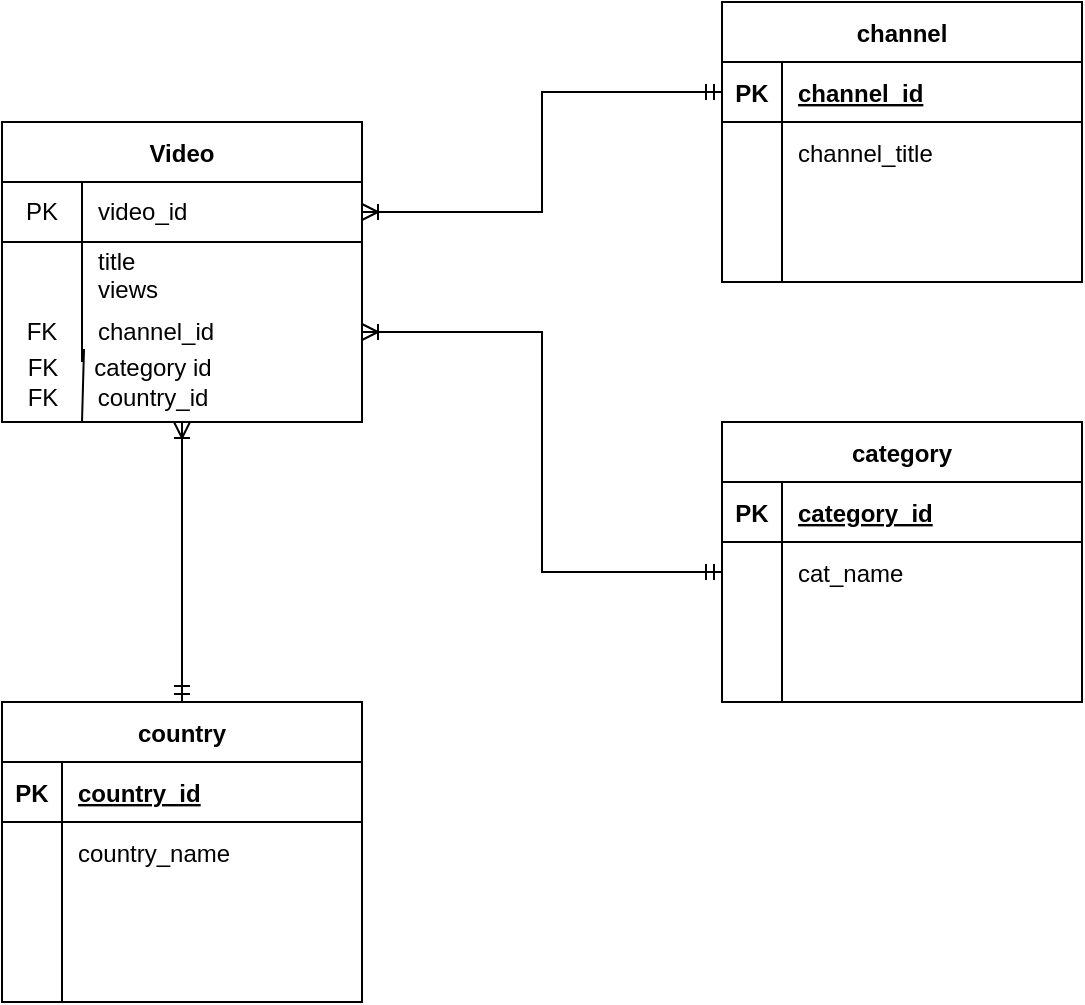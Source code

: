 <mxfile version="15.9.4" type="device"><diagram id="R2lEEEUBdFMjLlhIrx00" name="Page-1"><mxGraphModel dx="862" dy="450" grid="1" gridSize="10" guides="1" tooltips="1" connect="1" arrows="1" fold="1" page="1" pageScale="1" pageWidth="850" pageHeight="1100" math="0" shadow="0" extFonts="Permanent Marker^https://fonts.googleapis.com/css?family=Permanent+Marker"><root><mxCell id="0"/><mxCell id="1" parent="0"/><mxCell id="6T2A3ENvG6SFPS59XF7U-42" style="edgeStyle=orthogonalEdgeStyle;rounded=0;orthogonalLoop=1;jettySize=auto;html=1;exitX=0.5;exitY=1;exitDx=0;exitDy=0;entryX=0.5;entryY=0;entryDx=0;entryDy=0;startArrow=ERoneToMany;startFill=0;endArrow=ERmandOne;endFill=0;" parent="1" source="6T2A3ENvG6SFPS59XF7U-1" target="6T2A3ENvG6SFPS59XF7U-29" edge="1"><mxGeometry relative="1" as="geometry"/></mxCell><mxCell id="6T2A3ENvG6SFPS59XF7U-1" value="Video" style="shape=table;startSize=30;container=1;collapsible=0;childLayout=tableLayout;fixedRows=1;rowLines=0;fontStyle=1;align=center;pointerEvents=1;" parent="1" vertex="1"><mxGeometry x="90" y="90" width="180" height="150" as="geometry"/></mxCell><mxCell id="6T2A3ENvG6SFPS59XF7U-2" value="" style="shape=partialRectangle;html=1;whiteSpace=wrap;collapsible=0;dropTarget=0;pointerEvents=1;fillColor=none;top=0;left=0;bottom=1;right=0;points=[[0,0.5],[1,0.5]];portConstraint=eastwest;" parent="6T2A3ENvG6SFPS59XF7U-1" vertex="1"><mxGeometry y="30" width="180" height="30" as="geometry"/></mxCell><mxCell id="6T2A3ENvG6SFPS59XF7U-3" value="PK" style="shape=partialRectangle;html=1;whiteSpace=wrap;connectable=0;fillColor=none;top=0;left=0;bottom=0;right=0;overflow=hidden;pointerEvents=1;" parent="6T2A3ENvG6SFPS59XF7U-2" vertex="1"><mxGeometry width="40" height="30" as="geometry"><mxRectangle width="40" height="30" as="alternateBounds"/></mxGeometry></mxCell><mxCell id="6T2A3ENvG6SFPS59XF7U-4" value="video_id" style="shape=partialRectangle;html=1;whiteSpace=wrap;connectable=0;fillColor=none;top=0;left=0;bottom=0;right=0;align=left;spacingLeft=6;overflow=hidden;pointerEvents=1;" parent="6T2A3ENvG6SFPS59XF7U-2" vertex="1"><mxGeometry x="40" width="140" height="30" as="geometry"><mxRectangle width="140" height="30" as="alternateBounds"/></mxGeometry></mxCell><mxCell id="6T2A3ENvG6SFPS59XF7U-5" value="" style="shape=partialRectangle;html=1;whiteSpace=wrap;collapsible=0;dropTarget=0;pointerEvents=1;fillColor=none;top=0;left=0;bottom=0;right=0;points=[[0,0.5],[1,0.5]];portConstraint=eastwest;" parent="6T2A3ENvG6SFPS59XF7U-1" vertex="1"><mxGeometry y="60" width="180" height="30" as="geometry"/></mxCell><mxCell id="6T2A3ENvG6SFPS59XF7U-6" value="" style="shape=partialRectangle;html=1;whiteSpace=wrap;connectable=0;fillColor=none;top=0;left=0;bottom=0;right=0;overflow=hidden;pointerEvents=1;" parent="6T2A3ENvG6SFPS59XF7U-5" vertex="1"><mxGeometry width="40" height="30" as="geometry"><mxRectangle width="40" height="30" as="alternateBounds"/></mxGeometry></mxCell><mxCell id="6T2A3ENvG6SFPS59XF7U-7" value="title&lt;br&gt;views" style="shape=partialRectangle;html=1;whiteSpace=wrap;connectable=0;fillColor=none;top=0;left=0;bottom=0;right=0;align=left;spacingLeft=6;overflow=hidden;pointerEvents=1;" parent="6T2A3ENvG6SFPS59XF7U-5" vertex="1"><mxGeometry x="40" width="140" height="30" as="geometry"><mxRectangle width="140" height="30" as="alternateBounds"/></mxGeometry></mxCell><mxCell id="6T2A3ENvG6SFPS59XF7U-8" value="" style="shape=partialRectangle;html=1;whiteSpace=wrap;collapsible=0;dropTarget=0;pointerEvents=1;fillColor=none;top=0;left=0;bottom=0;right=0;points=[[0,0.5],[1,0.5]];portConstraint=eastwest;" parent="6T2A3ENvG6SFPS59XF7U-1" vertex="1"><mxGeometry y="90" width="180" height="30" as="geometry"/></mxCell><mxCell id="6T2A3ENvG6SFPS59XF7U-9" value="FK" style="shape=partialRectangle;html=1;whiteSpace=wrap;connectable=0;fillColor=none;top=0;left=0;bottom=0;right=0;overflow=hidden;pointerEvents=1;" parent="6T2A3ENvG6SFPS59XF7U-8" vertex="1"><mxGeometry width="40" height="30" as="geometry"><mxRectangle width="40" height="30" as="alternateBounds"/></mxGeometry></mxCell><mxCell id="6T2A3ENvG6SFPS59XF7U-10" value="channel_id" style="shape=partialRectangle;html=1;whiteSpace=wrap;connectable=0;fillColor=none;top=0;left=0;bottom=0;right=0;align=left;spacingLeft=6;overflow=hidden;pointerEvents=1;" parent="6T2A3ENvG6SFPS59XF7U-8" vertex="1"><mxGeometry x="40" width="140" height="30" as="geometry"><mxRectangle width="140" height="30" as="alternateBounds"/></mxGeometry></mxCell><mxCell id="6T2A3ENvG6SFPS59XF7U-11" value="FK&lt;br&gt;FK" style="text;html=1;align=center;verticalAlign=middle;resizable=0;points=[];autosize=1;strokeColor=none;fillColor=none;" parent="1" vertex="1"><mxGeometry x="95" y="205" width="30" height="30" as="geometry"/></mxCell><mxCell id="6T2A3ENvG6SFPS59XF7U-12" value="category id&lt;br&gt;country_id" style="text;html=1;align=center;verticalAlign=middle;resizable=0;points=[];autosize=1;strokeColor=none;fillColor=none;" parent="1" vertex="1"><mxGeometry x="130" y="205" width="70" height="30" as="geometry"/></mxCell><mxCell id="6T2A3ENvG6SFPS59XF7U-14" value="" style="endArrow=none;html=1;rounded=0;entryX=1.2;entryY=-0.05;entryDx=0;entryDy=0;entryPerimeter=0;" parent="1" target="6T2A3ENvG6SFPS59XF7U-11" edge="1"><mxGeometry width="50" height="50" relative="1" as="geometry"><mxPoint x="130" y="240" as="sourcePoint"/><mxPoint x="450" y="210" as="targetPoint"/></mxGeometry></mxCell><mxCell id="6T2A3ENvG6SFPS59XF7U-16" value="channel" style="shape=table;startSize=30;container=1;collapsible=1;childLayout=tableLayout;fixedRows=1;rowLines=0;fontStyle=1;align=center;resizeLast=1;" parent="1" vertex="1"><mxGeometry x="450" y="30" width="180" height="140" as="geometry"/></mxCell><mxCell id="6T2A3ENvG6SFPS59XF7U-17" value="" style="shape=partialRectangle;collapsible=0;dropTarget=0;pointerEvents=0;fillColor=none;top=0;left=0;bottom=1;right=0;points=[[0,0.5],[1,0.5]];portConstraint=eastwest;" parent="6T2A3ENvG6SFPS59XF7U-16" vertex="1"><mxGeometry y="30" width="180" height="30" as="geometry"/></mxCell><mxCell id="6T2A3ENvG6SFPS59XF7U-18" value="PK" style="shape=partialRectangle;connectable=0;fillColor=none;top=0;left=0;bottom=0;right=0;fontStyle=1;overflow=hidden;" parent="6T2A3ENvG6SFPS59XF7U-17" vertex="1"><mxGeometry width="30" height="30" as="geometry"><mxRectangle width="30" height="30" as="alternateBounds"/></mxGeometry></mxCell><mxCell id="6T2A3ENvG6SFPS59XF7U-19" value="channel_id" style="shape=partialRectangle;connectable=0;fillColor=none;top=0;left=0;bottom=0;right=0;align=left;spacingLeft=6;fontStyle=5;overflow=hidden;" parent="6T2A3ENvG6SFPS59XF7U-17" vertex="1"><mxGeometry x="30" width="150" height="30" as="geometry"><mxRectangle width="150" height="30" as="alternateBounds"/></mxGeometry></mxCell><mxCell id="6T2A3ENvG6SFPS59XF7U-20" value="" style="shape=partialRectangle;collapsible=0;dropTarget=0;pointerEvents=0;fillColor=none;top=0;left=0;bottom=0;right=0;points=[[0,0.5],[1,0.5]];portConstraint=eastwest;" parent="6T2A3ENvG6SFPS59XF7U-16" vertex="1"><mxGeometry y="60" width="180" height="30" as="geometry"/></mxCell><mxCell id="6T2A3ENvG6SFPS59XF7U-21" value="" style="shape=partialRectangle;connectable=0;fillColor=none;top=0;left=0;bottom=0;right=0;editable=1;overflow=hidden;" parent="6T2A3ENvG6SFPS59XF7U-20" vertex="1"><mxGeometry width="30" height="30" as="geometry"><mxRectangle width="30" height="30" as="alternateBounds"/></mxGeometry></mxCell><mxCell id="6T2A3ENvG6SFPS59XF7U-22" value="channel_title" style="shape=partialRectangle;connectable=0;fillColor=none;top=0;left=0;bottom=0;right=0;align=left;spacingLeft=6;overflow=hidden;" parent="6T2A3ENvG6SFPS59XF7U-20" vertex="1"><mxGeometry x="30" width="150" height="30" as="geometry"><mxRectangle width="150" height="30" as="alternateBounds"/></mxGeometry></mxCell><mxCell id="6T2A3ENvG6SFPS59XF7U-23" value="" style="shape=partialRectangle;collapsible=0;dropTarget=0;pointerEvents=0;fillColor=none;top=0;left=0;bottom=0;right=0;points=[[0,0.5],[1,0.5]];portConstraint=eastwest;" parent="6T2A3ENvG6SFPS59XF7U-16" vertex="1"><mxGeometry y="90" width="180" height="30" as="geometry"/></mxCell><mxCell id="6T2A3ENvG6SFPS59XF7U-24" value="" style="shape=partialRectangle;connectable=0;fillColor=none;top=0;left=0;bottom=0;right=0;editable=1;overflow=hidden;" parent="6T2A3ENvG6SFPS59XF7U-23" vertex="1"><mxGeometry width="30" height="30" as="geometry"><mxRectangle width="30" height="30" as="alternateBounds"/></mxGeometry></mxCell><mxCell id="6T2A3ENvG6SFPS59XF7U-25" value="" style="shape=partialRectangle;connectable=0;fillColor=none;top=0;left=0;bottom=0;right=0;align=left;spacingLeft=6;overflow=hidden;" parent="6T2A3ENvG6SFPS59XF7U-23" vertex="1"><mxGeometry x="30" width="150" height="30" as="geometry"><mxRectangle width="150" height="30" as="alternateBounds"/></mxGeometry></mxCell><mxCell id="6T2A3ENvG6SFPS59XF7U-26" value="" style="shape=partialRectangle;collapsible=0;dropTarget=0;pointerEvents=0;fillColor=none;top=0;left=0;bottom=0;right=0;points=[[0,0.5],[1,0.5]];portConstraint=eastwest;" parent="6T2A3ENvG6SFPS59XF7U-16" vertex="1"><mxGeometry y="120" width="180" height="20" as="geometry"/></mxCell><mxCell id="6T2A3ENvG6SFPS59XF7U-27" value="" style="shape=partialRectangle;connectable=0;fillColor=none;top=0;left=0;bottom=0;right=0;editable=1;overflow=hidden;" parent="6T2A3ENvG6SFPS59XF7U-26" vertex="1"><mxGeometry width="30" height="20" as="geometry"><mxRectangle width="30" height="20" as="alternateBounds"/></mxGeometry></mxCell><mxCell id="6T2A3ENvG6SFPS59XF7U-28" value="" style="shape=partialRectangle;connectable=0;fillColor=none;top=0;left=0;bottom=0;right=0;align=left;spacingLeft=6;overflow=hidden;" parent="6T2A3ENvG6SFPS59XF7U-26" vertex="1"><mxGeometry x="30" width="150" height="20" as="geometry"><mxRectangle width="150" height="20" as="alternateBounds"/></mxGeometry></mxCell><mxCell id="6T2A3ENvG6SFPS59XF7U-29" value="country" style="shape=table;startSize=30;container=1;collapsible=1;childLayout=tableLayout;fixedRows=1;rowLines=0;fontStyle=1;align=center;resizeLast=1;" parent="1" vertex="1"><mxGeometry x="90" y="380" width="180" height="150" as="geometry"/></mxCell><mxCell id="6T2A3ENvG6SFPS59XF7U-30" value="" style="shape=partialRectangle;collapsible=0;dropTarget=0;pointerEvents=0;fillColor=none;top=0;left=0;bottom=1;right=0;points=[[0,0.5],[1,0.5]];portConstraint=eastwest;" parent="6T2A3ENvG6SFPS59XF7U-29" vertex="1"><mxGeometry y="30" width="180" height="30" as="geometry"/></mxCell><mxCell id="6T2A3ENvG6SFPS59XF7U-31" value="PK" style="shape=partialRectangle;connectable=0;fillColor=none;top=0;left=0;bottom=0;right=0;fontStyle=1;overflow=hidden;" parent="6T2A3ENvG6SFPS59XF7U-30" vertex="1"><mxGeometry width="30" height="30" as="geometry"><mxRectangle width="30" height="30" as="alternateBounds"/></mxGeometry></mxCell><mxCell id="6T2A3ENvG6SFPS59XF7U-32" value="country_id" style="shape=partialRectangle;connectable=0;fillColor=none;top=0;left=0;bottom=0;right=0;align=left;spacingLeft=6;fontStyle=5;overflow=hidden;" parent="6T2A3ENvG6SFPS59XF7U-30" vertex="1"><mxGeometry x="30" width="150" height="30" as="geometry"><mxRectangle width="150" height="30" as="alternateBounds"/></mxGeometry></mxCell><mxCell id="6T2A3ENvG6SFPS59XF7U-33" value="" style="shape=partialRectangle;collapsible=0;dropTarget=0;pointerEvents=0;fillColor=none;top=0;left=0;bottom=0;right=0;points=[[0,0.5],[1,0.5]];portConstraint=eastwest;" parent="6T2A3ENvG6SFPS59XF7U-29" vertex="1"><mxGeometry y="60" width="180" height="30" as="geometry"/></mxCell><mxCell id="6T2A3ENvG6SFPS59XF7U-34" value="" style="shape=partialRectangle;connectable=0;fillColor=none;top=0;left=0;bottom=0;right=0;editable=1;overflow=hidden;" parent="6T2A3ENvG6SFPS59XF7U-33" vertex="1"><mxGeometry width="30" height="30" as="geometry"><mxRectangle width="30" height="30" as="alternateBounds"/></mxGeometry></mxCell><mxCell id="6T2A3ENvG6SFPS59XF7U-35" value="country_name" style="shape=partialRectangle;connectable=0;fillColor=none;top=0;left=0;bottom=0;right=0;align=left;spacingLeft=6;overflow=hidden;" parent="6T2A3ENvG6SFPS59XF7U-33" vertex="1"><mxGeometry x="30" width="150" height="30" as="geometry"><mxRectangle width="150" height="30" as="alternateBounds"/></mxGeometry></mxCell><mxCell id="6T2A3ENvG6SFPS59XF7U-36" value="" style="shape=partialRectangle;collapsible=0;dropTarget=0;pointerEvents=0;fillColor=none;top=0;left=0;bottom=0;right=0;points=[[0,0.5],[1,0.5]];portConstraint=eastwest;" parent="6T2A3ENvG6SFPS59XF7U-29" vertex="1"><mxGeometry y="90" width="180" height="30" as="geometry"/></mxCell><mxCell id="6T2A3ENvG6SFPS59XF7U-37" value="" style="shape=partialRectangle;connectable=0;fillColor=none;top=0;left=0;bottom=0;right=0;editable=1;overflow=hidden;" parent="6T2A3ENvG6SFPS59XF7U-36" vertex="1"><mxGeometry width="30" height="30" as="geometry"><mxRectangle width="30" height="30" as="alternateBounds"/></mxGeometry></mxCell><mxCell id="6T2A3ENvG6SFPS59XF7U-38" value="" style="shape=partialRectangle;connectable=0;fillColor=none;top=0;left=0;bottom=0;right=0;align=left;spacingLeft=6;overflow=hidden;" parent="6T2A3ENvG6SFPS59XF7U-36" vertex="1"><mxGeometry x="30" width="150" height="30" as="geometry"><mxRectangle width="150" height="30" as="alternateBounds"/></mxGeometry></mxCell><mxCell id="6T2A3ENvG6SFPS59XF7U-39" value="" style="shape=partialRectangle;collapsible=0;dropTarget=0;pointerEvents=0;fillColor=none;top=0;left=0;bottom=0;right=0;points=[[0,0.5],[1,0.5]];portConstraint=eastwest;" parent="6T2A3ENvG6SFPS59XF7U-29" vertex="1"><mxGeometry y="120" width="180" height="30" as="geometry"/></mxCell><mxCell id="6T2A3ENvG6SFPS59XF7U-40" value="" style="shape=partialRectangle;connectable=0;fillColor=none;top=0;left=0;bottom=0;right=0;editable=1;overflow=hidden;" parent="6T2A3ENvG6SFPS59XF7U-39" vertex="1"><mxGeometry width="30" height="30" as="geometry"><mxRectangle width="30" height="30" as="alternateBounds"/></mxGeometry></mxCell><mxCell id="6T2A3ENvG6SFPS59XF7U-41" value="" style="shape=partialRectangle;connectable=0;fillColor=none;top=0;left=0;bottom=0;right=0;align=left;spacingLeft=6;overflow=hidden;" parent="6T2A3ENvG6SFPS59XF7U-39" vertex="1"><mxGeometry x="30" width="150" height="30" as="geometry"><mxRectangle width="150" height="30" as="alternateBounds"/></mxGeometry></mxCell><mxCell id="6T2A3ENvG6SFPS59XF7U-43" style="edgeStyle=orthogonalEdgeStyle;rounded=0;orthogonalLoop=1;jettySize=auto;html=1;exitX=1;exitY=0.5;exitDx=0;exitDy=0;entryX=0;entryY=0.5;entryDx=0;entryDy=0;startArrow=ERoneToMany;startFill=0;endArrow=ERmandOne;endFill=0;" parent="1" source="6T2A3ENvG6SFPS59XF7U-2" target="6T2A3ENvG6SFPS59XF7U-17" edge="1"><mxGeometry relative="1" as="geometry"/></mxCell><mxCell id="PgoMgf_t7JNICIhNln6j-2" value="category" style="shape=table;startSize=30;container=1;collapsible=1;childLayout=tableLayout;fixedRows=1;rowLines=0;fontStyle=1;align=center;resizeLast=1;" vertex="1" parent="1"><mxGeometry x="450" y="240" width="180" height="140" as="geometry"/></mxCell><mxCell id="PgoMgf_t7JNICIhNln6j-3" value="" style="shape=partialRectangle;collapsible=0;dropTarget=0;pointerEvents=0;fillColor=none;top=0;left=0;bottom=1;right=0;points=[[0,0.5],[1,0.5]];portConstraint=eastwest;" vertex="1" parent="PgoMgf_t7JNICIhNln6j-2"><mxGeometry y="30" width="180" height="30" as="geometry"/></mxCell><mxCell id="PgoMgf_t7JNICIhNln6j-4" value="PK" style="shape=partialRectangle;connectable=0;fillColor=none;top=0;left=0;bottom=0;right=0;fontStyle=1;overflow=hidden;" vertex="1" parent="PgoMgf_t7JNICIhNln6j-3"><mxGeometry width="30" height="30" as="geometry"><mxRectangle width="30" height="30" as="alternateBounds"/></mxGeometry></mxCell><mxCell id="PgoMgf_t7JNICIhNln6j-5" value="category_id" style="shape=partialRectangle;connectable=0;fillColor=none;top=0;left=0;bottom=0;right=0;align=left;spacingLeft=6;fontStyle=5;overflow=hidden;" vertex="1" parent="PgoMgf_t7JNICIhNln6j-3"><mxGeometry x="30" width="150" height="30" as="geometry"><mxRectangle width="150" height="30" as="alternateBounds"/></mxGeometry></mxCell><mxCell id="PgoMgf_t7JNICIhNln6j-6" value="" style="shape=partialRectangle;collapsible=0;dropTarget=0;pointerEvents=0;fillColor=none;top=0;left=0;bottom=0;right=0;points=[[0,0.5],[1,0.5]];portConstraint=eastwest;" vertex="1" parent="PgoMgf_t7JNICIhNln6j-2"><mxGeometry y="60" width="180" height="30" as="geometry"/></mxCell><mxCell id="PgoMgf_t7JNICIhNln6j-7" value="" style="shape=partialRectangle;connectable=0;fillColor=none;top=0;left=0;bottom=0;right=0;editable=1;overflow=hidden;" vertex="1" parent="PgoMgf_t7JNICIhNln6j-6"><mxGeometry width="30" height="30" as="geometry"><mxRectangle width="30" height="30" as="alternateBounds"/></mxGeometry></mxCell><mxCell id="PgoMgf_t7JNICIhNln6j-8" value="cat_name" style="shape=partialRectangle;connectable=0;fillColor=none;top=0;left=0;bottom=0;right=0;align=left;spacingLeft=6;overflow=hidden;" vertex="1" parent="PgoMgf_t7JNICIhNln6j-6"><mxGeometry x="30" width="150" height="30" as="geometry"><mxRectangle width="150" height="30" as="alternateBounds"/></mxGeometry></mxCell><mxCell id="PgoMgf_t7JNICIhNln6j-9" value="" style="shape=partialRectangle;collapsible=0;dropTarget=0;pointerEvents=0;fillColor=none;top=0;left=0;bottom=0;right=0;points=[[0,0.5],[1,0.5]];portConstraint=eastwest;" vertex="1" parent="PgoMgf_t7JNICIhNln6j-2"><mxGeometry y="90" width="180" height="30" as="geometry"/></mxCell><mxCell id="PgoMgf_t7JNICIhNln6j-10" value="" style="shape=partialRectangle;connectable=0;fillColor=none;top=0;left=0;bottom=0;right=0;editable=1;overflow=hidden;" vertex="1" parent="PgoMgf_t7JNICIhNln6j-9"><mxGeometry width="30" height="30" as="geometry"><mxRectangle width="30" height="30" as="alternateBounds"/></mxGeometry></mxCell><mxCell id="PgoMgf_t7JNICIhNln6j-11" value="" style="shape=partialRectangle;connectable=0;fillColor=none;top=0;left=0;bottom=0;right=0;align=left;spacingLeft=6;overflow=hidden;" vertex="1" parent="PgoMgf_t7JNICIhNln6j-9"><mxGeometry x="30" width="150" height="30" as="geometry"><mxRectangle width="150" height="30" as="alternateBounds"/></mxGeometry></mxCell><mxCell id="PgoMgf_t7JNICIhNln6j-12" value="" style="shape=partialRectangle;collapsible=0;dropTarget=0;pointerEvents=0;fillColor=none;top=0;left=0;bottom=0;right=0;points=[[0,0.5],[1,0.5]];portConstraint=eastwest;" vertex="1" parent="PgoMgf_t7JNICIhNln6j-2"><mxGeometry y="120" width="180" height="20" as="geometry"/></mxCell><mxCell id="PgoMgf_t7JNICIhNln6j-13" value="" style="shape=partialRectangle;connectable=0;fillColor=none;top=0;left=0;bottom=0;right=0;editable=1;overflow=hidden;" vertex="1" parent="PgoMgf_t7JNICIhNln6j-12"><mxGeometry width="30" height="20" as="geometry"><mxRectangle width="30" height="20" as="alternateBounds"/></mxGeometry></mxCell><mxCell id="PgoMgf_t7JNICIhNln6j-14" value="" style="shape=partialRectangle;connectable=0;fillColor=none;top=0;left=0;bottom=0;right=0;align=left;spacingLeft=6;overflow=hidden;" vertex="1" parent="PgoMgf_t7JNICIhNln6j-12"><mxGeometry x="30" width="150" height="20" as="geometry"><mxRectangle width="150" height="20" as="alternateBounds"/></mxGeometry></mxCell><mxCell id="PgoMgf_t7JNICIhNln6j-15" style="edgeStyle=orthogonalEdgeStyle;rounded=0;orthogonalLoop=1;jettySize=auto;html=1;exitX=1;exitY=0.5;exitDx=0;exitDy=0;entryX=0;entryY=0.5;entryDx=0;entryDy=0;startArrow=ERoneToMany;startFill=0;endArrow=ERmandOne;endFill=0;" edge="1" parent="1" source="6T2A3ENvG6SFPS59XF7U-8" target="PgoMgf_t7JNICIhNln6j-6"><mxGeometry relative="1" as="geometry"/></mxCell></root></mxGraphModel></diagram></mxfile>